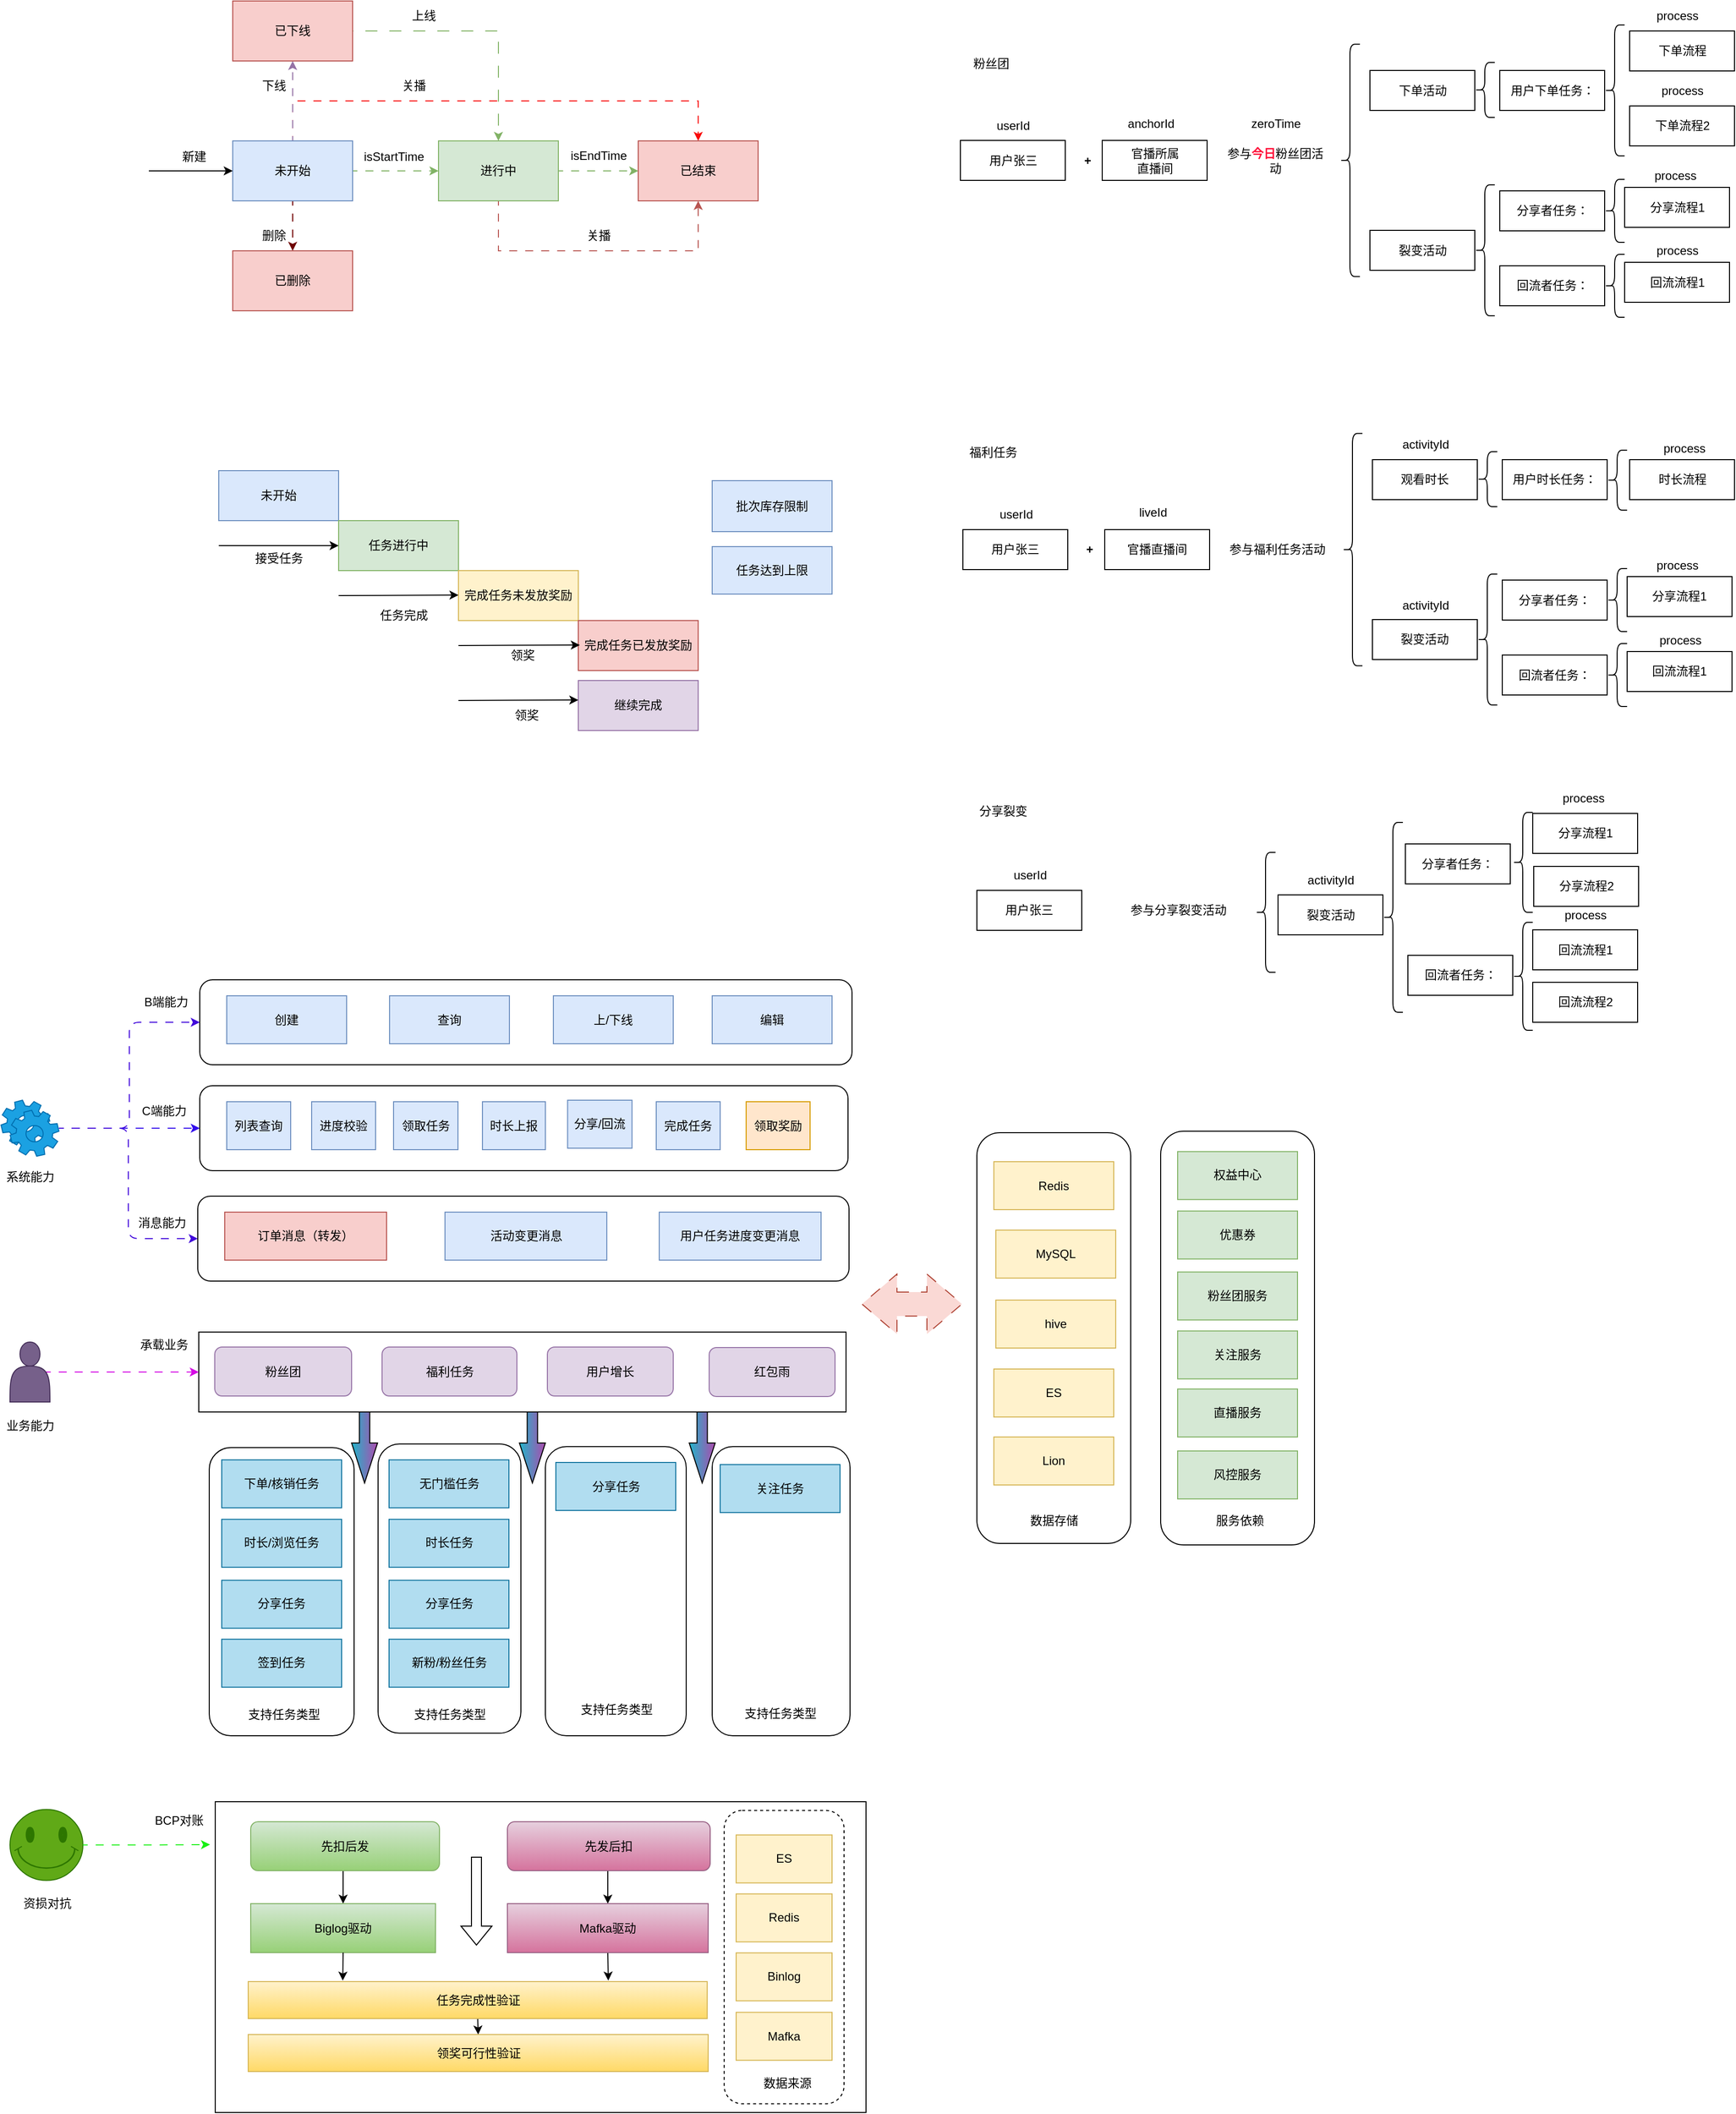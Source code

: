 <mxfile version="24.9.2">
  <diagram name="第 1 页" id="JwBe4C7Cly6Lb51yg0LG">
    <mxGraphModel dx="1242" dy="785" grid="1" gridSize="10" guides="1" tooltips="1" connect="1" arrows="1" fold="1" page="1" pageScale="1" pageWidth="827" pageHeight="1169" math="0" shadow="0">
      <root>
        <mxCell id="0" />
        <mxCell id="1" parent="0" />
        <mxCell id="-GuVQxklW3Nrgfs2IZJx-1" style="edgeStyle=orthogonalEdgeStyle;rounded=1;orthogonalLoop=1;jettySize=auto;html=1;entryX=0;entryY=0.5;entryDx=0;entryDy=0;flowAnimation=1;strokeColor=#420ADB;" parent="1" source="-GuVQxklW3Nrgfs2IZJx-4" target="-GuVQxklW3Nrgfs2IZJx-17" edge="1">
          <mxGeometry relative="1" as="geometry" />
        </mxCell>
        <mxCell id="-GuVQxklW3Nrgfs2IZJx-2" style="edgeStyle=orthogonalEdgeStyle;rounded=1;orthogonalLoop=1;jettySize=auto;html=1;entryX=0;entryY=0.5;entryDx=0;entryDy=0;strokeColor=#330eec;flowAnimation=1;" parent="1" source="-GuVQxklW3Nrgfs2IZJx-4" target="-GuVQxklW3Nrgfs2IZJx-23" edge="1">
          <mxGeometry relative="1" as="geometry" />
        </mxCell>
        <mxCell id="-GuVQxklW3Nrgfs2IZJx-3" style="edgeStyle=orthogonalEdgeStyle;rounded=1;orthogonalLoop=1;jettySize=auto;html=1;entryX=0;entryY=0.5;entryDx=0;entryDy=0;flowAnimation=1;strokeColor=#420adb;" parent="1" source="-GuVQxklW3Nrgfs2IZJx-4" target="-GuVQxklW3Nrgfs2IZJx-31" edge="1">
          <mxGeometry relative="1" as="geometry" />
        </mxCell>
        <mxCell id="-GuVQxklW3Nrgfs2IZJx-4" value="" style="shape=mxgraph.bpmn.service_task;html=1;outlineConnect=0;fillColor=#1ba1e2;strokeColor=#006EAF;fontColor=#ffffff;" parent="1" vertex="1">
          <mxGeometry x="62" y="1220" width="58" height="56" as="geometry" />
        </mxCell>
        <mxCell id="-GuVQxklW3Nrgfs2IZJx-5" value="权益中心" style="rounded=0;whiteSpace=wrap;html=1;fillColor=#d5e8d4;strokeColor=#82b366;" parent="1" vertex="1">
          <mxGeometry x="1240" y="1271.38" width="120" height="48" as="geometry" />
        </mxCell>
        <mxCell id="-GuVQxklW3Nrgfs2IZJx-6" value="优惠券" style="rounded=0;whiteSpace=wrap;html=1;fillColor=#d5e8d4;strokeColor=#82b366;" parent="1" vertex="1">
          <mxGeometry x="1240" y="1330.88" width="120" height="48" as="geometry" />
        </mxCell>
        <mxCell id="-GuVQxklW3Nrgfs2IZJx-7" value="关注服务" style="rounded=0;whiteSpace=wrap;html=1;fillColor=#d5e8d4;strokeColor=#82b366;" parent="1" vertex="1">
          <mxGeometry x="1240" y="1450.88" width="120" height="48" as="geometry" />
        </mxCell>
        <mxCell id="-GuVQxklW3Nrgfs2IZJx-8" value="服务依赖" style="text;html=1;align=center;verticalAlign=middle;resizable=0;points=[];autosize=1;" parent="1" vertex="1">
          <mxGeometry x="1269" y="1628" width="66" height="26" as="geometry" />
        </mxCell>
        <mxCell id="-GuVQxklW3Nrgfs2IZJx-9" value="Redis" style="rounded=0;whiteSpace=wrap;html=1;fillColor=#fff2cc;strokeColor=#d6b656;" parent="1" vertex="1">
          <mxGeometry x="1056" y="1281.51" width="120" height="48" as="geometry" />
        </mxCell>
        <mxCell id="-GuVQxklW3Nrgfs2IZJx-10" value="MySQL" style="rounded=0;whiteSpace=wrap;html=1;fillColor=#fff2cc;strokeColor=#d6b656;" parent="1" vertex="1">
          <mxGeometry x="1058" y="1350.0" width="120" height="48" as="geometry" />
        </mxCell>
        <mxCell id="-GuVQxklW3Nrgfs2IZJx-11" value="" style="rounded=1;whiteSpace=wrap;html=1;fillColor=none;" parent="1" vertex="1">
          <mxGeometry x="1039" y="1252.5" width="154" height="411" as="geometry" />
        </mxCell>
        <mxCell id="-GuVQxklW3Nrgfs2IZJx-12" value="数据存储" style="text;html=1;align=center;verticalAlign=middle;resizable=0;points=[];autosize=1;" parent="1" vertex="1">
          <mxGeometry x="1087" y="1632.0" width="58" height="18" as="geometry" />
        </mxCell>
        <mxCell id="-GuVQxklW3Nrgfs2IZJx-13" value="hive" style="rounded=0;whiteSpace=wrap;html=1;fillColor=#fff2cc;strokeColor=#d6b656;" parent="1" vertex="1">
          <mxGeometry x="1058" y="1420.0" width="120" height="48" as="geometry" />
        </mxCell>
        <mxCell id="-GuVQxklW3Nrgfs2IZJx-14" value="" style="rounded=0;whiteSpace=wrap;html=1;fillColor=none;" parent="1" vertex="1">
          <mxGeometry x="260" y="1452" width="648" height="80" as="geometry" />
        </mxCell>
        <mxCell id="-GuVQxklW3Nrgfs2IZJx-15" value="粉丝团服务" style="rounded=0;whiteSpace=wrap;html=1;fillColor=#d5e8d4;strokeColor=#82b366;" parent="1" vertex="1">
          <mxGeometry x="1240" y="1391.88" width="120" height="48" as="geometry" />
        </mxCell>
        <mxCell id="-GuVQxklW3Nrgfs2IZJx-16" value="系统能力" style="text;html=1;align=center;verticalAlign=middle;resizable=0;points=[];autosize=1;" parent="1" vertex="1">
          <mxGeometry x="62" y="1288" width="58" height="18" as="geometry" />
        </mxCell>
        <mxCell id="-GuVQxklW3Nrgfs2IZJx-17" value="" style="rounded=1;whiteSpace=wrap;html=1;fillColor=none;" parent="1" vertex="1">
          <mxGeometry x="261" y="1099.5" width="653" height="85" as="geometry" />
        </mxCell>
        <mxCell id="-GuVQxklW3Nrgfs2IZJx-18" value="创建" style="rounded=0;whiteSpace=wrap;html=1;fillColor=#dae8fc;strokeColor=#6c8ebf;" parent="1" vertex="1">
          <mxGeometry x="288" y="1115.5" width="120" height="48" as="geometry" />
        </mxCell>
        <mxCell id="-GuVQxklW3Nrgfs2IZJx-19" value="编辑" style="rounded=0;whiteSpace=wrap;html=1;fillColor=#dae8fc;strokeColor=#6c8ebf;" parent="1" vertex="1">
          <mxGeometry x="774" y="1115.5" width="120" height="48" as="geometry" />
        </mxCell>
        <mxCell id="-GuVQxklW3Nrgfs2IZJx-20" value="上/下线" style="rounded=0;whiteSpace=wrap;html=1;fillColor=#dae8fc;strokeColor=#6c8ebf;" parent="1" vertex="1">
          <mxGeometry x="615" y="1115.5" width="120" height="48" as="geometry" />
        </mxCell>
        <mxCell id="-GuVQxklW3Nrgfs2IZJx-21" value="查询" style="rounded=0;whiteSpace=wrap;html=1;fillColor=#dae8fc;strokeColor=#6c8ebf;" parent="1" vertex="1">
          <mxGeometry x="451" y="1115.5" width="120" height="48" as="geometry" />
        </mxCell>
        <mxCell id="-GuVQxklW3Nrgfs2IZJx-22" value="B端能力" style="text;html=1;align=center;verticalAlign=middle;resizable=0;points=[];autosize=1;" parent="1" vertex="1">
          <mxGeometry x="200" y="1113" width="54" height="18" as="geometry" />
        </mxCell>
        <mxCell id="-GuVQxklW3Nrgfs2IZJx-23" value="" style="rounded=1;whiteSpace=wrap;html=1;fillColor=none;" parent="1" vertex="1">
          <mxGeometry x="261" y="1205.5" width="649" height="85" as="geometry" />
        </mxCell>
        <mxCell id="-GuVQxklW3Nrgfs2IZJx-24" value="列表查询" style="rounded=0;whiteSpace=wrap;html=1;fillColor=#dae8fc;strokeColor=#6c8ebf;" parent="1" vertex="1">
          <mxGeometry x="288" y="1221.5" width="64" height="48" as="geometry" />
        </mxCell>
        <mxCell id="-GuVQxklW3Nrgfs2IZJx-25" value="分享/回流" style="rounded=0;whiteSpace=wrap;html=1;fillColor=#dae8fc;strokeColor=#6c8ebf;" parent="1" vertex="1">
          <mxGeometry x="629.25" y="1220" width="64.5" height="48" as="geometry" />
        </mxCell>
        <mxCell id="-GuVQxklW3Nrgfs2IZJx-26" value="领取任务" style="rounded=0;whiteSpace=wrap;html=1;fillColor=#dae8fc;strokeColor=#6c8ebf;" parent="1" vertex="1">
          <mxGeometry x="455" y="1221.5" width="64.5" height="48" as="geometry" />
        </mxCell>
        <mxCell id="-GuVQxklW3Nrgfs2IZJx-27" value="进度校验" style="rounded=0;whiteSpace=wrap;html=1;fillColor=#dae8fc;strokeColor=#6c8ebf;" parent="1" vertex="1">
          <mxGeometry x="373" y="1221.5" width="64" height="48" as="geometry" />
        </mxCell>
        <mxCell id="-GuVQxklW3Nrgfs2IZJx-28" value="完成任务" style="rounded=0;whiteSpace=wrap;html=1;fillColor=#dae8fc;strokeColor=#6c8ebf;" parent="1" vertex="1">
          <mxGeometry x="718" y="1221.5" width="64" height="48" as="geometry" />
        </mxCell>
        <mxCell id="-GuVQxklW3Nrgfs2IZJx-29" value="领取奖励" style="rounded=0;whiteSpace=wrap;html=1;fillColor=#ffe6cc;strokeColor=#d79b00;" parent="1" vertex="1">
          <mxGeometry x="808" y="1221.5" width="64" height="48" as="geometry" />
        </mxCell>
        <mxCell id="-GuVQxklW3Nrgfs2IZJx-30" value="C端能力" style="text;html=1;align=center;verticalAlign=middle;resizable=0;points=[];autosize=1;" parent="1" vertex="1">
          <mxGeometry x="197" y="1221.5" width="55" height="18" as="geometry" />
        </mxCell>
        <mxCell id="-GuVQxklW3Nrgfs2IZJx-31" value="" style="rounded=1;whiteSpace=wrap;html=1;fillColor=none;" parent="1" vertex="1">
          <mxGeometry x="259" y="1316" width="652" height="85" as="geometry" />
        </mxCell>
        <mxCell id="-GuVQxklW3Nrgfs2IZJx-32" value="订单消息（转发）" style="rounded=0;whiteSpace=wrap;html=1;fillColor=#f8cecc;strokeColor=#b85450;" parent="1" vertex="1">
          <mxGeometry x="286" y="1332" width="162" height="48" as="geometry" />
        </mxCell>
        <mxCell id="-GuVQxklW3Nrgfs2IZJx-33" value="活动变更消息" style="rounded=0;whiteSpace=wrap;html=1;fillColor=#dae8fc;strokeColor=#6c8ebf;" parent="1" vertex="1">
          <mxGeometry x="506.5" y="1332" width="162" height="48" as="geometry" />
        </mxCell>
        <mxCell id="-GuVQxklW3Nrgfs2IZJx-34" value="用户任务进度变更消息" style="rounded=0;whiteSpace=wrap;html=1;fillColor=#dae8fc;strokeColor=#6c8ebf;" parent="1" vertex="1">
          <mxGeometry x="721" y="1332" width="162" height="48" as="geometry" />
        </mxCell>
        <mxCell id="-GuVQxklW3Nrgfs2IZJx-35" value="消息能力" style="text;html=1;align=center;verticalAlign=middle;resizable=0;points=[];autosize=1;" parent="1" vertex="1">
          <mxGeometry x="194" y="1334" width="58" height="18" as="geometry" />
        </mxCell>
        <mxCell id="-GuVQxklW3Nrgfs2IZJx-36" style="edgeStyle=orthogonalEdgeStyle;rounded=1;orthogonalLoop=1;jettySize=auto;html=1;exitX=0.9;exitY=0.5;exitDx=0;exitDy=0;exitPerimeter=0;entryX=0;entryY=0.5;entryDx=0;entryDy=0;flowAnimation=1;strokeColor=#d50ce4;" parent="1" source="-GuVQxklW3Nrgfs2IZJx-37" target="-GuVQxklW3Nrgfs2IZJx-14" edge="1">
          <mxGeometry relative="1" as="geometry" />
        </mxCell>
        <mxCell id="-GuVQxklW3Nrgfs2IZJx-37" value="" style="shape=actor;whiteSpace=wrap;html=1;fillColor=#76608a;strokeColor=#432D57;fontColor=#ffffff;" parent="1" vertex="1">
          <mxGeometry x="71" y="1462" width="40" height="60" as="geometry" />
        </mxCell>
        <mxCell id="-GuVQxklW3Nrgfs2IZJx-38" value="业务能力" style="text;html=1;align=center;verticalAlign=middle;resizable=0;points=[];autosize=1;" parent="1" vertex="1">
          <mxGeometry x="62" y="1537" width="58" height="18" as="geometry" />
        </mxCell>
        <mxCell id="-GuVQxklW3Nrgfs2IZJx-39" value="" style="rounded=1;whiteSpace=wrap;html=1;fillColor=none;" parent="1" vertex="1">
          <mxGeometry x="1223" y="1251" width="154" height="414" as="geometry" />
        </mxCell>
        <mxCell id="-GuVQxklW3Nrgfs2IZJx-40" value="粉丝团" style="rounded=1;whiteSpace=wrap;html=1;fillColor=#e1d5e7;strokeColor=#9673a6;" parent="1" vertex="1">
          <mxGeometry x="276" y="1467" width="137" height="49" as="geometry" />
        </mxCell>
        <mxCell id="-GuVQxklW3Nrgfs2IZJx-41" value="福利任务" style="rounded=1;whiteSpace=wrap;html=1;fillColor=#e1d5e7;strokeColor=#9673a6;" parent="1" vertex="1">
          <mxGeometry x="443.5" y="1467" width="135" height="49" as="geometry" />
        </mxCell>
        <mxCell id="-GuVQxklW3Nrgfs2IZJx-42" value="用户增长" style="rounded=1;whiteSpace=wrap;html=1;fillColor=#e1d5e7;strokeColor=#9673a6;" parent="1" vertex="1">
          <mxGeometry x="609" y="1467" width="126" height="49" as="geometry" />
        </mxCell>
        <mxCell id="-GuVQxklW3Nrgfs2IZJx-43" value="承载业务" style="text;html=1;align=center;verticalAlign=middle;resizable=0;points=[];autosize=1;" parent="1" vertex="1">
          <mxGeometry x="195.5" y="1456" width="58" height="18" as="geometry" />
        </mxCell>
        <mxCell id="-GuVQxklW3Nrgfs2IZJx-44" value="下单/核销任务" style="rounded=0;whiteSpace=wrap;html=1;fillColor=#b1ddf0;strokeColor=#10739e;" parent="1" vertex="1">
          <mxGeometry x="283" y="1579.88" width="120" height="48" as="geometry" />
        </mxCell>
        <mxCell id="-GuVQxklW3Nrgfs2IZJx-45" value="时长/浏览任务" style="rounded=0;whiteSpace=wrap;html=1;fillColor=#b1ddf0;strokeColor=#10739e;" parent="1" vertex="1">
          <mxGeometry x="283" y="1639.38" width="120" height="48" as="geometry" />
        </mxCell>
        <mxCell id="-GuVQxklW3Nrgfs2IZJx-46" value="签到任务" style="rounded=0;whiteSpace=wrap;html=1;fillColor=#b1ddf0;strokeColor=#10739e;" parent="1" vertex="1">
          <mxGeometry x="283" y="1759.38" width="120" height="48" as="geometry" />
        </mxCell>
        <mxCell id="-GuVQxklW3Nrgfs2IZJx-47" value="支持任务类型" style="text;html=1;align=center;verticalAlign=middle;resizable=0;points=[];autosize=1;" parent="1" vertex="1">
          <mxGeometry x="303.5" y="1826" width="82" height="18" as="geometry" />
        </mxCell>
        <mxCell id="-GuVQxklW3Nrgfs2IZJx-48" value="分享任务" style="rounded=0;whiteSpace=wrap;html=1;fillColor=#b1ddf0;strokeColor=#10739e;" parent="1" vertex="1">
          <mxGeometry x="283" y="1700.38" width="120" height="48" as="geometry" />
        </mxCell>
        <mxCell id="-GuVQxklW3Nrgfs2IZJx-49" value="" style="rounded=1;whiteSpace=wrap;html=1;fillColor=none;" parent="1" vertex="1">
          <mxGeometry x="270.5" y="1567.62" width="145" height="288.38" as="geometry" />
        </mxCell>
        <mxCell id="-GuVQxklW3Nrgfs2IZJx-50" value="无门槛任务" style="rounded=0;whiteSpace=wrap;html=1;fillColor=#b1ddf0;strokeColor=#10739e;" parent="1" vertex="1">
          <mxGeometry x="450.5" y="1579.88" width="120" height="48" as="geometry" />
        </mxCell>
        <mxCell id="-GuVQxklW3Nrgfs2IZJx-51" value="时长任务" style="rounded=0;whiteSpace=wrap;html=1;fillColor=#b1ddf0;strokeColor=#10739e;" parent="1" vertex="1">
          <mxGeometry x="450.5" y="1639.38" width="120" height="48" as="geometry" />
        </mxCell>
        <mxCell id="-GuVQxklW3Nrgfs2IZJx-52" value="新粉/粉丝任务" style="rounded=0;whiteSpace=wrap;html=1;fillColor=#b1ddf0;strokeColor=#10739e;" parent="1" vertex="1">
          <mxGeometry x="450.5" y="1759.38" width="120" height="48" as="geometry" />
        </mxCell>
        <mxCell id="-GuVQxklW3Nrgfs2IZJx-53" value="支持任务类型" style="text;html=1;align=center;verticalAlign=middle;resizable=0;points=[];autosize=1;" parent="1" vertex="1">
          <mxGeometry x="470" y="1826" width="82" height="18" as="geometry" />
        </mxCell>
        <mxCell id="-GuVQxklW3Nrgfs2IZJx-54" value="分享任务" style="rounded=0;whiteSpace=wrap;html=1;fillColor=#b1ddf0;strokeColor=#10739e;" parent="1" vertex="1">
          <mxGeometry x="450.5" y="1700.38" width="120" height="48" as="geometry" />
        </mxCell>
        <mxCell id="-GuVQxklW3Nrgfs2IZJx-55" value="分享任务" style="rounded=0;whiteSpace=wrap;html=1;fillColor=#b1ddf0;strokeColor=#10739e;" parent="1" vertex="1">
          <mxGeometry x="617.5" y="1582.5" width="120" height="48" as="geometry" />
        </mxCell>
        <mxCell id="-GuVQxklW3Nrgfs2IZJx-56" value="支持任务类型" style="text;html=1;align=center;verticalAlign=middle;resizable=0;points=[];autosize=1;" parent="1" vertex="1">
          <mxGeometry x="636.5" y="1820.62" width="82" height="18" as="geometry" />
        </mxCell>
        <mxCell id="-GuVQxklW3Nrgfs2IZJx-57" value="" style="rounded=1;whiteSpace=wrap;html=1;fillColor=none;" parent="1" vertex="1">
          <mxGeometry x="439.5" y="1564" width="143" height="289.38" as="geometry" />
        </mxCell>
        <mxCell id="-GuVQxklW3Nrgfs2IZJx-58" value="" style="rounded=1;whiteSpace=wrap;html=1;fillColor=none;" parent="1" vertex="1">
          <mxGeometry x="607" y="1566.62" width="141" height="289.38" as="geometry" />
        </mxCell>
        <mxCell id="-GuVQxklW3Nrgfs2IZJx-59" value="" style="html=1;shadow=0;dashed=0;align=center;verticalAlign=middle;shape=mxgraph.arrows2.arrow;dy=0.6;dx=40;direction=south;notch=0;gradientColor=#22b5c9;fillColor=#ac4cae;" parent="1" vertex="1">
          <mxGeometry x="413" y="1532" width="26" height="71" as="geometry" />
        </mxCell>
        <mxCell id="-GuVQxklW3Nrgfs2IZJx-60" value="" style="verticalLabelPosition=bottom;verticalAlign=top;html=1;shape=mxgraph.basic.smiley;fillColor=#60a917;strokeColor=#2D7600;fontColor=#ffffff;" parent="1" vertex="1">
          <mxGeometry x="71" y="1929.75" width="73" height="71" as="geometry" />
        </mxCell>
        <mxCell id="-GuVQxklW3Nrgfs2IZJx-61" value="资损对抗" style="text;html=1;align=center;verticalAlign=middle;resizable=0;points=[];autosize=1;strokeColor=none;fillColor=none;" parent="1" vertex="1">
          <mxGeometry x="74.5" y="2011" width="66" height="26" as="geometry" />
        </mxCell>
        <mxCell id="-GuVQxklW3Nrgfs2IZJx-62" style="edgeStyle=orthogonalEdgeStyle;rounded=0;orthogonalLoop=1;jettySize=auto;html=1;exitX=0.5;exitY=1;exitDx=0;exitDy=0;entryX=0.5;entryY=0;entryDx=0;entryDy=0;" parent="1" source="-GuVQxklW3Nrgfs2IZJx-63" target="-GuVQxklW3Nrgfs2IZJx-67" edge="1">
          <mxGeometry relative="1" as="geometry" />
        </mxCell>
        <mxCell id="-GuVQxklW3Nrgfs2IZJx-63" value="先扣后发" style="rounded=1;whiteSpace=wrap;html=1;fillColor=#d5e8d4;strokeColor=#82b366;gradientColor=#97d077;" parent="1" vertex="1">
          <mxGeometry x="312" y="1942" width="189" height="49" as="geometry" />
        </mxCell>
        <mxCell id="-GuVQxklW3Nrgfs2IZJx-64" style="edgeStyle=orthogonalEdgeStyle;rounded=0;orthogonalLoop=1;jettySize=auto;html=1;exitX=0.5;exitY=1;exitDx=0;exitDy=0;entryX=0.5;entryY=0;entryDx=0;entryDy=0;" parent="1" source="-GuVQxklW3Nrgfs2IZJx-65" target="-GuVQxklW3Nrgfs2IZJx-69" edge="1">
          <mxGeometry relative="1" as="geometry" />
        </mxCell>
        <mxCell id="-GuVQxklW3Nrgfs2IZJx-65" value="先发后扣" style="rounded=1;whiteSpace=wrap;html=1;fillColor=#e6d0de;strokeColor=#996185;gradientColor=#d5739d;" parent="1" vertex="1">
          <mxGeometry x="569" y="1942" width="203" height="49" as="geometry" />
        </mxCell>
        <mxCell id="-GuVQxklW3Nrgfs2IZJx-66" value="BCP对账" style="text;html=1;align=center;verticalAlign=middle;resizable=0;points=[];autosize=1;" parent="1" vertex="1">
          <mxGeometry x="206" y="1928" width="67" height="26" as="geometry" />
        </mxCell>
        <mxCell id="-GuVQxklW3Nrgfs2IZJx-67" value="Biglog驱动" style="rounded=0;whiteSpace=wrap;html=1;fillColor=#d5e8d4;gradientColor=#97d077;strokeColor=#82b366;" parent="1" vertex="1">
          <mxGeometry x="312" y="2024" width="185" height="49" as="geometry" />
        </mxCell>
        <mxCell id="-GuVQxklW3Nrgfs2IZJx-68" style="edgeStyle=orthogonalEdgeStyle;rounded=0;orthogonalLoop=1;jettySize=auto;html=1;exitX=0.5;exitY=1;exitDx=0;exitDy=0;" parent="1" source="-GuVQxklW3Nrgfs2IZJx-69" edge="1">
          <mxGeometry relative="1" as="geometry">
            <mxPoint x="670" y="2101" as="targetPoint" />
          </mxGeometry>
        </mxCell>
        <mxCell id="-GuVQxklW3Nrgfs2IZJx-69" value="Mafka驱动" style="rounded=0;whiteSpace=wrap;html=1;fillColor=#e6d0de;gradientColor=#d5739d;strokeColor=#996185;" parent="1" vertex="1">
          <mxGeometry x="569" y="2024" width="201" height="49" as="geometry" />
        </mxCell>
        <mxCell id="-GuVQxklW3Nrgfs2IZJx-70" style="edgeStyle=orthogonalEdgeStyle;rounded=0;orthogonalLoop=1;jettySize=auto;html=1;exitX=0.5;exitY=1;exitDx=0;exitDy=0;entryX=0.5;entryY=0;entryDx=0;entryDy=0;" parent="1" source="-GuVQxklW3Nrgfs2IZJx-71" target="-GuVQxklW3Nrgfs2IZJx-72" edge="1">
          <mxGeometry relative="1" as="geometry" />
        </mxCell>
        <mxCell id="-GuVQxklW3Nrgfs2IZJx-71" value="任务完成性验证" style="rounded=0;whiteSpace=wrap;html=1;fillColor=#fff2cc;gradientColor=#ffd966;strokeColor=#d6b656;" parent="1" vertex="1">
          <mxGeometry x="309.5" y="2102" width="459.5" height="37" as="geometry" />
        </mxCell>
        <mxCell id="-GuVQxklW3Nrgfs2IZJx-72" value="领奖可行性验证" style="rounded=0;whiteSpace=wrap;html=1;fillColor=#fff2cc;gradientColor=#ffd966;strokeColor=#d6b656;" parent="1" vertex="1">
          <mxGeometry x="309.5" y="2155" width="460.5" height="37" as="geometry" />
        </mxCell>
        <mxCell id="-GuVQxklW3Nrgfs2IZJx-73" value="" style="shape=flexArrow;endArrow=classic;html=1;rounded=0;" parent="1" edge="1">
          <mxGeometry width="50" height="50" relative="1" as="geometry">
            <mxPoint x="538" y="1977" as="sourcePoint" />
            <mxPoint x="538" y="2066" as="targetPoint" />
          </mxGeometry>
        </mxCell>
        <mxCell id="-GuVQxklW3Nrgfs2IZJx-74" value="" style="rounded=0;whiteSpace=wrap;html=1;fillColor=none;" parent="1" vertex="1">
          <mxGeometry x="276.5" y="1922" width="651.5" height="311" as="geometry" />
        </mxCell>
        <mxCell id="-GuVQxklW3Nrgfs2IZJx-75" value="ES" style="rounded=0;whiteSpace=wrap;html=1;fillColor=#fff2cc;strokeColor=#d6b656;" parent="1" vertex="1">
          <mxGeometry x="798" y="1955.25" width="96" height="48" as="geometry" />
        </mxCell>
        <mxCell id="-GuVQxklW3Nrgfs2IZJx-76" value="Redis" style="rounded=0;whiteSpace=wrap;html=1;fillColor=#fff2cc;strokeColor=#d6b656;" parent="1" vertex="1">
          <mxGeometry x="798" y="2014.25" width="96" height="48" as="geometry" />
        </mxCell>
        <mxCell id="-GuVQxklW3Nrgfs2IZJx-77" value="Binlog" style="rounded=0;whiteSpace=wrap;html=1;fillColor=#fff2cc;strokeColor=#d6b656;" parent="1" vertex="1">
          <mxGeometry x="798" y="2073.25" width="96" height="48" as="geometry" />
        </mxCell>
        <mxCell id="-GuVQxklW3Nrgfs2IZJx-78" value="Mafka" style="rounded=0;whiteSpace=wrap;html=1;fillColor=#fff2cc;strokeColor=#d6b656;" parent="1" vertex="1">
          <mxGeometry x="798" y="2132.75" width="96" height="48" as="geometry" />
        </mxCell>
        <mxCell id="-GuVQxklW3Nrgfs2IZJx-79" value="" style="rounded=1;whiteSpace=wrap;html=1;fillColor=none;dashed=1;" parent="1" vertex="1">
          <mxGeometry x="786" y="1930.75" width="120" height="293.5" as="geometry" />
        </mxCell>
        <mxCell id="-GuVQxklW3Nrgfs2IZJx-80" value="数据来源" style="text;html=1;align=center;verticalAlign=middle;resizable=0;points=[];autosize=1;strokeColor=none;fillColor=none;" parent="1" vertex="1">
          <mxGeometry x="816" y="2191.25" width="66" height="26" as="geometry" />
        </mxCell>
        <mxCell id="-GuVQxklW3Nrgfs2IZJx-81" style="edgeStyle=orthogonalEdgeStyle;rounded=0;orthogonalLoop=1;jettySize=auto;html=1;exitX=1;exitY=0.5;exitDx=0;exitDy=0;exitPerimeter=0;entryX=-0.008;entryY=0.138;entryDx=0;entryDy=0;entryPerimeter=0;flowAnimation=1;strokeColor=#18f014;" parent="1" source="-GuVQxklW3Nrgfs2IZJx-60" target="-GuVQxklW3Nrgfs2IZJx-74" edge="1">
          <mxGeometry relative="1" as="geometry" />
        </mxCell>
        <mxCell id="-GuVQxklW3Nrgfs2IZJx-82" style="edgeStyle=orthogonalEdgeStyle;rounded=0;orthogonalLoop=1;jettySize=auto;html=1;exitX=0.5;exitY=1;exitDx=0;exitDy=0;entryX=0.206;entryY=-0.027;entryDx=0;entryDy=0;entryPerimeter=0;" parent="1" source="-GuVQxklW3Nrgfs2IZJx-67" target="-GuVQxklW3Nrgfs2IZJx-71" edge="1">
          <mxGeometry relative="1" as="geometry" />
        </mxCell>
        <mxCell id="-GuVQxklW3Nrgfs2IZJx-83" value="" style="rounded=1;whiteSpace=wrap;html=1;fillColor=none;" parent="1" vertex="1">
          <mxGeometry x="774" y="1566.62" width="138" height="289.38" as="geometry" />
        </mxCell>
        <mxCell id="-GuVQxklW3Nrgfs2IZJx-84" value="关注任务" style="rounded=0;whiteSpace=wrap;html=1;fillColor=#b1ddf0;strokeColor=#10739e;" parent="1" vertex="1">
          <mxGeometry x="782" y="1584.62" width="120" height="48" as="geometry" />
        </mxCell>
        <mxCell id="-GuVQxklW3Nrgfs2IZJx-85" value="红包雨" style="rounded=1;whiteSpace=wrap;html=1;fillColor=#e1d5e7;strokeColor=#9673a6;" parent="1" vertex="1">
          <mxGeometry x="771" y="1467.5" width="126" height="49" as="geometry" />
        </mxCell>
        <mxCell id="-GuVQxklW3Nrgfs2IZJx-86" value="支持任务类型" style="text;html=1;align=center;verticalAlign=middle;resizable=0;points=[];autosize=1;strokeColor=none;fillColor=none;" parent="1" vertex="1">
          <mxGeometry x="797" y="1820.62" width="90" height="26" as="geometry" />
        </mxCell>
        <mxCell id="-GuVQxklW3Nrgfs2IZJx-87" value="" style="html=1;shadow=0;dashed=0;align=center;verticalAlign=middle;shape=mxgraph.arrows2.arrow;dy=0.6;dx=40;direction=south;notch=0;gradientColor=#22b5c9;fillColor=#ac4cae;" parent="1" vertex="1">
          <mxGeometry x="581" y="1532" width="26" height="71" as="geometry" />
        </mxCell>
        <mxCell id="-GuVQxklW3Nrgfs2IZJx-88" value="" style="html=1;shadow=0;dashed=0;align=center;verticalAlign=middle;shape=mxgraph.arrows2.arrow;dy=0.6;dx=40;direction=south;notch=0;gradientColor=#22b5c9;fillColor=#ac4cae;" parent="1" vertex="1">
          <mxGeometry x="751" y="1532" width="26" height="71" as="geometry" />
        </mxCell>
        <mxCell id="-GuVQxklW3Nrgfs2IZJx-89" value="时长上报" style="rounded=0;whiteSpace=wrap;html=1;fillColor=#dae8fc;strokeColor=#6c8ebf;" parent="1" vertex="1">
          <mxGeometry x="544" y="1221.5" width="63" height="48" as="geometry" />
        </mxCell>
        <mxCell id="-GuVQxklW3Nrgfs2IZJx-90" value="直播服务" style="rounded=0;whiteSpace=wrap;html=1;fillColor=#d5e8d4;strokeColor=#82b366;" parent="1" vertex="1">
          <mxGeometry x="1240" y="1509" width="120" height="48" as="geometry" />
        </mxCell>
        <mxCell id="-GuVQxklW3Nrgfs2IZJx-91" value="风控服务" style="rounded=0;whiteSpace=wrap;html=1;fillColor=#d5e8d4;strokeColor=#82b366;" parent="1" vertex="1">
          <mxGeometry x="1240" y="1571" width="120" height="48" as="geometry" />
        </mxCell>
        <mxCell id="-GuVQxklW3Nrgfs2IZJx-92" value="ES" style="rounded=0;whiteSpace=wrap;html=1;fillColor=#fff2cc;strokeColor=#d6b656;" parent="1" vertex="1">
          <mxGeometry x="1056" y="1489.0" width="120" height="48" as="geometry" />
        </mxCell>
        <mxCell id="-GuVQxklW3Nrgfs2IZJx-93" value="Lion" style="rounded=0;whiteSpace=wrap;html=1;fillColor=#fff2cc;strokeColor=#d6b656;" parent="1" vertex="1">
          <mxGeometry x="1056" y="1557.0" width="120" height="48" as="geometry" />
        </mxCell>
        <mxCell id="-GuVQxklW3Nrgfs2IZJx-94" value="" style="html=1;shadow=0;dashed=1;align=center;verticalAlign=middle;shape=mxgraph.arrows2.twoWayArrow;dy=0.6;dx=35;dashPattern=12 12;fillColor=#fad9d5;strokeColor=#ae4132;" parent="1" vertex="1">
          <mxGeometry x="924" y="1394" width="100" height="60" as="geometry" />
        </mxCell>
        <mxCell id="-GuVQxklW3Nrgfs2IZJx-96" style="edgeStyle=orthogonalEdgeStyle;rounded=0;orthogonalLoop=1;jettySize=auto;html=1;exitX=1;exitY=0.5;exitDx=0;exitDy=0;entryX=0;entryY=0.5;entryDx=0;entryDy=0;fillColor=#d5e8d4;strokeColor=#82b366;flowAnimation=1;" parent="1" source="-GuVQxklW3Nrgfs2IZJx-100" target="-GuVQxklW3Nrgfs2IZJx-104" edge="1">
          <mxGeometry relative="1" as="geometry" />
        </mxCell>
        <mxCell id="-GuVQxklW3Nrgfs2IZJx-97" style="edgeStyle=orthogonalEdgeStyle;rounded=0;orthogonalLoop=1;jettySize=auto;html=1;exitX=0.5;exitY=0;exitDx=0;exitDy=0;entryX=0.5;entryY=0;entryDx=0;entryDy=0;strokeColor=#f90b0b;flowAnimation=1;" parent="1" source="-GuVQxklW3Nrgfs2IZJx-100" target="-GuVQxklW3Nrgfs2IZJx-112" edge="1">
          <mxGeometry relative="1" as="geometry">
            <Array as="points">
              <mxPoint x="354" y="220" />
              <mxPoint x="760" y="220" />
            </Array>
          </mxGeometry>
        </mxCell>
        <mxCell id="-GuVQxklW3Nrgfs2IZJx-98" style="edgeStyle=orthogonalEdgeStyle;rounded=0;orthogonalLoop=1;jettySize=auto;html=1;exitX=0.5;exitY=0;exitDx=0;exitDy=0;entryX=0.5;entryY=1;entryDx=0;entryDy=0;fillColor=#e1d5e7;strokeColor=#9673a6;flowAnimation=1;" parent="1" source="-GuVQxklW3Nrgfs2IZJx-100" target="-GuVQxklW3Nrgfs2IZJx-106" edge="1">
          <mxGeometry relative="1" as="geometry" />
        </mxCell>
        <mxCell id="-GuVQxklW3Nrgfs2IZJx-99" style="edgeStyle=orthogonalEdgeStyle;rounded=0;orthogonalLoop=1;jettySize=auto;html=1;exitX=0.5;exitY=1;exitDx=0;exitDy=0;entryX=0.5;entryY=0;entryDx=0;entryDy=0;fillColor=#a20025;strokeColor=#6F0000;flowAnimation=1;" parent="1" source="-GuVQxklW3Nrgfs2IZJx-100" target="-GuVQxklW3Nrgfs2IZJx-110" edge="1">
          <mxGeometry relative="1" as="geometry" />
        </mxCell>
        <mxCell id="-GuVQxklW3Nrgfs2IZJx-100" value="未开始" style="rounded=0;whiteSpace=wrap;html=1;fillColor=#dae8fc;strokeColor=#6c8ebf;" parent="1" vertex="1">
          <mxGeometry x="294" y="260" width="120" height="60" as="geometry" />
        </mxCell>
        <mxCell id="-GuVQxklW3Nrgfs2IZJx-101" value="新建" style="text;html=1;align=center;verticalAlign=middle;resizable=0;points=[];autosize=1;strokeColor=none;fillColor=none;" parent="1" vertex="1">
          <mxGeometry x="230" y="261" width="50" height="30" as="geometry" />
        </mxCell>
        <mxCell id="-GuVQxklW3Nrgfs2IZJx-102" style="edgeStyle=orthogonalEdgeStyle;rounded=0;orthogonalLoop=1;jettySize=auto;html=1;exitX=1;exitY=0.5;exitDx=0;exitDy=0;entryX=0;entryY=0.5;entryDx=0;entryDy=0;fillColor=#d5e8d4;strokeColor=#82b366;flowAnimation=1;" parent="1" source="-GuVQxklW3Nrgfs2IZJx-104" target="-GuVQxklW3Nrgfs2IZJx-112" edge="1">
          <mxGeometry relative="1" as="geometry" />
        </mxCell>
        <mxCell id="-GuVQxklW3Nrgfs2IZJx-103" style="edgeStyle=orthogonalEdgeStyle;rounded=0;orthogonalLoop=1;jettySize=auto;html=1;exitX=0.5;exitY=1;exitDx=0;exitDy=0;entryX=0.5;entryY=1;entryDx=0;entryDy=0;fillColor=#f8cecc;strokeColor=#b85450;flowAnimation=1;" parent="1" source="-GuVQxklW3Nrgfs2IZJx-104" target="-GuVQxklW3Nrgfs2IZJx-112" edge="1">
          <mxGeometry relative="1" as="geometry">
            <Array as="points">
              <mxPoint x="560" y="370" />
              <mxPoint x="760" y="370" />
            </Array>
          </mxGeometry>
        </mxCell>
        <mxCell id="-GuVQxklW3Nrgfs2IZJx-104" value="进行中" style="rounded=0;whiteSpace=wrap;html=1;fillColor=#d5e8d4;strokeColor=#82b366;" parent="1" vertex="1">
          <mxGeometry x="500" y="260" width="120" height="60" as="geometry" />
        </mxCell>
        <mxCell id="-GuVQxklW3Nrgfs2IZJx-105" style="edgeStyle=orthogonalEdgeStyle;rounded=0;orthogonalLoop=1;jettySize=auto;html=1;exitX=1;exitY=0.5;exitDx=0;exitDy=0;dashed=1;dashPattern=12 12;flowAnimation=1;fillColor=#d5e8d4;strokeColor=#82b366;" parent="1" source="-GuVQxklW3Nrgfs2IZJx-106" target="-GuVQxklW3Nrgfs2IZJx-104" edge="1">
          <mxGeometry relative="1" as="geometry" />
        </mxCell>
        <mxCell id="-GuVQxklW3Nrgfs2IZJx-106" value="已下线" style="rounded=0;whiteSpace=wrap;html=1;fillColor=#f8cecc;strokeColor=#b85450;" parent="1" vertex="1">
          <mxGeometry x="294" y="120" width="120" height="60" as="geometry" />
        </mxCell>
        <mxCell id="-GuVQxklW3Nrgfs2IZJx-107" value="下线" style="text;html=1;align=center;verticalAlign=middle;resizable=0;points=[];autosize=1;strokeColor=none;fillColor=none;" parent="1" vertex="1">
          <mxGeometry x="310" y="190" width="50" height="30" as="geometry" />
        </mxCell>
        <mxCell id="-GuVQxklW3Nrgfs2IZJx-108" value="上线" style="text;html=1;align=center;verticalAlign=middle;resizable=0;points=[];autosize=1;strokeColor=none;fillColor=none;" parent="1" vertex="1">
          <mxGeometry x="460" y="120" width="50" height="30" as="geometry" />
        </mxCell>
        <mxCell id="-GuVQxklW3Nrgfs2IZJx-109" value="isStartTime" style="text;html=1;align=center;verticalAlign=middle;resizable=0;points=[];autosize=1;strokeColor=none;fillColor=none;" parent="1" vertex="1">
          <mxGeometry x="415" y="261" width="80" height="30" as="geometry" />
        </mxCell>
        <mxCell id="-GuVQxklW3Nrgfs2IZJx-110" value="已删除" style="rounded=0;whiteSpace=wrap;html=1;fillColor=#f8cecc;strokeColor=#b85450;" parent="1" vertex="1">
          <mxGeometry x="294" y="370" width="120" height="60" as="geometry" />
        </mxCell>
        <mxCell id="-GuVQxklW3Nrgfs2IZJx-111" value="删除" style="text;html=1;align=center;verticalAlign=middle;resizable=0;points=[];autosize=1;strokeColor=none;fillColor=none;" parent="1" vertex="1">
          <mxGeometry x="310" y="340" width="50" height="30" as="geometry" />
        </mxCell>
        <mxCell id="-GuVQxklW3Nrgfs2IZJx-112" value="已结束" style="rounded=0;whiteSpace=wrap;html=1;fillColor=#f8cecc;strokeColor=#b85450;" parent="1" vertex="1">
          <mxGeometry x="700" y="260" width="120" height="60" as="geometry" />
        </mxCell>
        <mxCell id="-GuVQxklW3Nrgfs2IZJx-113" value="isEndTime" style="text;html=1;align=center;verticalAlign=middle;resizable=0;points=[];autosize=1;strokeColor=none;fillColor=none;" parent="1" vertex="1">
          <mxGeometry x="620" y="260" width="80" height="30" as="geometry" />
        </mxCell>
        <mxCell id="-GuVQxklW3Nrgfs2IZJx-114" value="关播" style="text;html=1;align=center;verticalAlign=middle;resizable=0;points=[];autosize=1;strokeColor=none;fillColor=none;" parent="1" vertex="1">
          <mxGeometry x="450" y="190" width="50" height="30" as="geometry" />
        </mxCell>
        <mxCell id="-GuVQxklW3Nrgfs2IZJx-115" value="关播" style="text;html=1;align=center;verticalAlign=middle;resizable=0;points=[];autosize=1;strokeColor=none;fillColor=none;" parent="1" vertex="1">
          <mxGeometry x="635" y="340" width="50" height="30" as="geometry" />
        </mxCell>
        <mxCell id="-GuVQxklW3Nrgfs2IZJx-116" value="" style="endArrow=classic;html=1;rounded=0;entryX=0;entryY=0.5;entryDx=0;entryDy=0;" parent="1" target="-GuVQxklW3Nrgfs2IZJx-100" edge="1">
          <mxGeometry width="50" height="50" relative="1" as="geometry">
            <mxPoint x="210" y="290" as="sourcePoint" />
            <mxPoint x="440" y="390" as="targetPoint" />
          </mxGeometry>
        </mxCell>
        <mxCell id="-GuVQxklW3Nrgfs2IZJx-117" value="未开始" style="rounded=0;whiteSpace=wrap;html=1;fillColor=#dae8fc;strokeColor=#6c8ebf;" parent="1" vertex="1">
          <mxGeometry x="280" y="590" width="120" height="50" as="geometry" />
        </mxCell>
        <mxCell id="-GuVQxklW3Nrgfs2IZJx-118" value="任务进行中" style="rounded=0;whiteSpace=wrap;html=1;fillColor=#d5e8d4;strokeColor=#82b366;" parent="1" vertex="1">
          <mxGeometry x="400" y="640" width="120" height="50" as="geometry" />
        </mxCell>
        <mxCell id="-GuVQxklW3Nrgfs2IZJx-119" value="完成任务未发放奖励" style="rounded=0;whiteSpace=wrap;html=1;fillColor=#fff2cc;strokeColor=#d6b656;" parent="1" vertex="1">
          <mxGeometry x="520" y="690" width="120" height="50" as="geometry" />
        </mxCell>
        <mxCell id="-GuVQxklW3Nrgfs2IZJx-120" value="完成任务已发放奖励" style="rounded=0;whiteSpace=wrap;html=1;fillColor=#f8cecc;strokeColor=#b85450;" parent="1" vertex="1">
          <mxGeometry x="640" y="740" width="120" height="50" as="geometry" />
        </mxCell>
        <mxCell id="-GuVQxklW3Nrgfs2IZJx-121" value="任务达到上限" style="rounded=0;whiteSpace=wrap;html=1;fillColor=#dae8fc;strokeColor=#6c8ebf;" parent="1" vertex="1">
          <mxGeometry x="774" y="666" width="120" height="47.5" as="geometry" />
        </mxCell>
        <mxCell id="-GuVQxklW3Nrgfs2IZJx-122" value="批次库存限制" style="rounded=0;whiteSpace=wrap;html=1;fillColor=#dae8fc;strokeColor=#6c8ebf;" parent="1" vertex="1">
          <mxGeometry x="774" y="600" width="120" height="51" as="geometry" />
        </mxCell>
        <mxCell id="-GuVQxklW3Nrgfs2IZJx-123" value="继续完成" style="rounded=0;whiteSpace=wrap;html=1;fillColor=#e1d5e7;strokeColor=#9673a6;" parent="1" vertex="1">
          <mxGeometry x="640" y="800" width="120" height="50" as="geometry" />
        </mxCell>
        <mxCell id="-GuVQxklW3Nrgfs2IZJx-124" value="" style="endArrow=classic;html=1;rounded=0;entryX=0;entryY=0.5;entryDx=0;entryDy=0;" parent="1" target="-GuVQxklW3Nrgfs2IZJx-118" edge="1">
          <mxGeometry width="50" height="50" relative="1" as="geometry">
            <mxPoint x="280" y="665" as="sourcePoint" />
            <mxPoint x="740" y="590" as="targetPoint" />
          </mxGeometry>
        </mxCell>
        <mxCell id="-GuVQxklW3Nrgfs2IZJx-125" value="接受任务" style="text;html=1;align=center;verticalAlign=middle;resizable=0;points=[];autosize=1;strokeColor=none;fillColor=none;" parent="1" vertex="1">
          <mxGeometry x="305" y="662.5" width="70" height="30" as="geometry" />
        </mxCell>
        <mxCell id="-GuVQxklW3Nrgfs2IZJx-126" value="" style="endArrow=classic;html=1;rounded=0;entryX=0;entryY=0.5;entryDx=0;entryDy=0;" parent="1" edge="1">
          <mxGeometry width="50" height="50" relative="1" as="geometry">
            <mxPoint x="400" y="715" as="sourcePoint" />
            <mxPoint x="520" y="714.5" as="targetPoint" />
          </mxGeometry>
        </mxCell>
        <mxCell id="-GuVQxklW3Nrgfs2IZJx-127" value="任务完成" style="text;html=1;align=center;verticalAlign=middle;resizable=0;points=[];autosize=1;strokeColor=none;fillColor=none;" parent="1" vertex="1">
          <mxGeometry x="430" y="720" width="70" height="30" as="geometry" />
        </mxCell>
        <mxCell id="-GuVQxklW3Nrgfs2IZJx-128" value="" style="endArrow=classic;html=1;rounded=0;entryX=0;entryY=0.5;entryDx=0;entryDy=0;" parent="1" edge="1">
          <mxGeometry width="50" height="50" relative="1" as="geometry">
            <mxPoint x="520" y="765" as="sourcePoint" />
            <mxPoint x="641.5" y="764.5" as="targetPoint" />
          </mxGeometry>
        </mxCell>
        <mxCell id="-GuVQxklW3Nrgfs2IZJx-129" value="领奖" style="text;html=1;align=center;verticalAlign=middle;resizable=0;points=[];autosize=1;strokeColor=none;fillColor=none;" parent="1" vertex="1">
          <mxGeometry x="559" y="760" width="50" height="30" as="geometry" />
        </mxCell>
        <mxCell id="-GuVQxklW3Nrgfs2IZJx-130" value="" style="endArrow=classic;html=1;rounded=0;entryX=0;entryY=0.5;entryDx=0;entryDy=0;" parent="1" edge="1">
          <mxGeometry width="50" height="50" relative="1" as="geometry">
            <mxPoint x="520" y="820" as="sourcePoint" />
            <mxPoint x="640" y="819.5" as="targetPoint" />
          </mxGeometry>
        </mxCell>
        <mxCell id="-GuVQxklW3Nrgfs2IZJx-131" value="领奖" style="text;html=1;align=center;verticalAlign=middle;resizable=0;points=[];autosize=1;strokeColor=none;fillColor=none;" parent="1" vertex="1">
          <mxGeometry x="562.5" y="820" width="50" height="30" as="geometry" />
        </mxCell>
        <mxCell id="1URG5K_VqBV1BN_B9_ge-1" value="用户张三" style="rounded=0;whiteSpace=wrap;html=1;" vertex="1" parent="1">
          <mxGeometry x="1022.5" y="259.5" width="105" height="40" as="geometry" />
        </mxCell>
        <mxCell id="1URG5K_VqBV1BN_B9_ge-2" value="官播所属&lt;div&gt;直播间&lt;/div&gt;" style="rounded=0;whiteSpace=wrap;html=1;" vertex="1" parent="1">
          <mxGeometry x="1164.5" y="259.5" width="105" height="40" as="geometry" />
        </mxCell>
        <mxCell id="1URG5K_VqBV1BN_B9_ge-3" value="&lt;b&gt;+&lt;/b&gt;" style="text;html=1;align=center;verticalAlign=middle;whiteSpace=wrap;rounded=0;" vertex="1" parent="1">
          <mxGeometry x="1134.5" y="264.5" width="30" height="30" as="geometry" />
        </mxCell>
        <mxCell id="1URG5K_VqBV1BN_B9_ge-4" value="参与&lt;b&gt;&lt;font color=&quot;#ff143c&quot;&gt;今日&lt;/font&gt;&lt;/b&gt;粉丝团活动" style="text;html=1;align=center;verticalAlign=middle;whiteSpace=wrap;rounded=0;" vertex="1" parent="1">
          <mxGeometry x="1282.5" y="264.5" width="110" height="30" as="geometry" />
        </mxCell>
        <mxCell id="1URG5K_VqBV1BN_B9_ge-5" value="" style="shape=curlyBracket;whiteSpace=wrap;html=1;rounded=1;labelPosition=left;verticalLabelPosition=middle;align=right;verticalAlign=middle;size=0.5;" vertex="1" parent="1">
          <mxGeometry x="1402.5" y="163.25" width="20" height="232.5" as="geometry" />
        </mxCell>
        <mxCell id="1URG5K_VqBV1BN_B9_ge-6" value="下单活动" style="rounded=0;whiteSpace=wrap;html=1;" vertex="1" parent="1">
          <mxGeometry x="1432.5" y="189.5" width="105" height="40" as="geometry" />
        </mxCell>
        <mxCell id="1URG5K_VqBV1BN_B9_ge-7" value="裂变活动" style="rounded=0;whiteSpace=wrap;html=1;" vertex="1" parent="1">
          <mxGeometry x="1432.5" y="349.5" width="105" height="40" as="geometry" />
        </mxCell>
        <mxCell id="1URG5K_VqBV1BN_B9_ge-8" value="" style="shape=curlyBracket;whiteSpace=wrap;html=1;rounded=1;labelPosition=left;verticalLabelPosition=middle;align=right;verticalAlign=middle;size=0.5;" vertex="1" parent="1">
          <mxGeometry x="1537.5" y="181.5" width="20" height="55" as="geometry" />
        </mxCell>
        <mxCell id="1URG5K_VqBV1BN_B9_ge-9" value="用户下单任务：" style="rounded=0;whiteSpace=wrap;html=1;" vertex="1" parent="1">
          <mxGeometry x="1562.5" y="189.5" width="105" height="40" as="geometry" />
        </mxCell>
        <mxCell id="1URG5K_VqBV1BN_B9_ge-10" value="" style="shape=curlyBracket;whiteSpace=wrap;html=1;rounded=1;labelPosition=left;verticalLabelPosition=middle;align=right;verticalAlign=middle;size=0.5;" vertex="1" parent="1">
          <mxGeometry x="1537.5" y="304" width="20" height="131" as="geometry" />
        </mxCell>
        <mxCell id="1URG5K_VqBV1BN_B9_ge-11" value="分享者任务：" style="rounded=0;whiteSpace=wrap;html=1;" vertex="1" parent="1">
          <mxGeometry x="1562.5" y="310" width="105" height="40" as="geometry" />
        </mxCell>
        <mxCell id="1URG5K_VqBV1BN_B9_ge-12" value="回流者任务：" style="rounded=0;whiteSpace=wrap;html=1;" vertex="1" parent="1">
          <mxGeometry x="1562.5" y="385" width="105" height="40" as="geometry" />
        </mxCell>
        <mxCell id="1URG5K_VqBV1BN_B9_ge-13" value="" style="shape=curlyBracket;whiteSpace=wrap;html=1;rounded=1;labelPosition=left;verticalLabelPosition=middle;align=right;verticalAlign=middle;size=0.5;" vertex="1" parent="1">
          <mxGeometry x="1667.5" y="144" width="20" height="131" as="geometry" />
        </mxCell>
        <mxCell id="1URG5K_VqBV1BN_B9_ge-14" value="下单流程" style="rounded=0;whiteSpace=wrap;html=1;" vertex="1" parent="1">
          <mxGeometry x="1692.5" y="150" width="105" height="40" as="geometry" />
        </mxCell>
        <mxCell id="1URG5K_VqBV1BN_B9_ge-15" value="下单流程2" style="rounded=0;whiteSpace=wrap;html=1;" vertex="1" parent="1">
          <mxGeometry x="1692.5" y="225" width="105" height="40" as="geometry" />
        </mxCell>
        <mxCell id="1URG5K_VqBV1BN_B9_ge-16" value="" style="shape=curlyBracket;whiteSpace=wrap;html=1;rounded=1;labelPosition=left;verticalLabelPosition=middle;align=right;verticalAlign=middle;size=0.5;" vertex="1" parent="1">
          <mxGeometry x="1667.5" y="298.5" width="20" height="63" as="geometry" />
        </mxCell>
        <mxCell id="1URG5K_VqBV1BN_B9_ge-17" value="分享流程1" style="rounded=0;whiteSpace=wrap;html=1;" vertex="1" parent="1">
          <mxGeometry x="1687.5" y="306.5" width="105" height="40" as="geometry" />
        </mxCell>
        <mxCell id="1URG5K_VqBV1BN_B9_ge-18" value="" style="shape=curlyBracket;whiteSpace=wrap;html=1;rounded=1;labelPosition=left;verticalLabelPosition=middle;align=right;verticalAlign=middle;size=0.5;" vertex="1" parent="1">
          <mxGeometry x="1667.5" y="373.5" width="20" height="63" as="geometry" />
        </mxCell>
        <mxCell id="1URG5K_VqBV1BN_B9_ge-19" value="回流流程1" style="rounded=0;whiteSpace=wrap;html=1;" vertex="1" parent="1">
          <mxGeometry x="1687.5" y="381.5" width="105" height="40" as="geometry" />
        </mxCell>
        <mxCell id="1URG5K_VqBV1BN_B9_ge-20" value="userId" style="text;html=1;align=center;verticalAlign=middle;resizable=0;points=[];autosize=1;strokeColor=none;fillColor=none;" vertex="1" parent="1">
          <mxGeometry x="1045" y="229.5" width="60" height="30" as="geometry" />
        </mxCell>
        <mxCell id="1URG5K_VqBV1BN_B9_ge-21" value="anchorId" style="text;html=1;align=center;verticalAlign=middle;resizable=0;points=[];autosize=1;strokeColor=none;fillColor=none;" vertex="1" parent="1">
          <mxGeometry x="1177.5" y="227.5" width="70" height="30" as="geometry" />
        </mxCell>
        <mxCell id="1URG5K_VqBV1BN_B9_ge-22" value="zeroTime" style="text;html=1;align=center;verticalAlign=middle;resizable=0;points=[];autosize=1;strokeColor=none;fillColor=none;" vertex="1" parent="1">
          <mxGeometry x="1302.5" y="227.5" width="70" height="30" as="geometry" />
        </mxCell>
        <mxCell id="1URG5K_VqBV1BN_B9_ge-23" value="process" style="text;html=1;align=center;verticalAlign=middle;resizable=0;points=[];autosize=1;strokeColor=none;fillColor=none;" vertex="1" parent="1">
          <mxGeometry x="1705" y="120" width="70" height="30" as="geometry" />
        </mxCell>
        <mxCell id="1URG5K_VqBV1BN_B9_ge-24" value="process" style="text;html=1;align=center;verticalAlign=middle;resizable=0;points=[];autosize=1;strokeColor=none;fillColor=none;" vertex="1" parent="1">
          <mxGeometry x="1710" y="195" width="70" height="30" as="geometry" />
        </mxCell>
        <mxCell id="1URG5K_VqBV1BN_B9_ge-25" value="process" style="text;html=1;align=center;verticalAlign=middle;resizable=0;points=[];autosize=1;strokeColor=none;fillColor=none;" vertex="1" parent="1">
          <mxGeometry x="1702.5" y="280" width="70" height="30" as="geometry" />
        </mxCell>
        <mxCell id="1URG5K_VqBV1BN_B9_ge-26" value="process" style="text;html=1;align=center;verticalAlign=middle;resizable=0;points=[];autosize=1;strokeColor=none;fillColor=none;" vertex="1" parent="1">
          <mxGeometry x="1705" y="355" width="70" height="30" as="geometry" />
        </mxCell>
        <mxCell id="1URG5K_VqBV1BN_B9_ge-27" value="粉丝团" style="text;html=1;align=center;verticalAlign=middle;resizable=0;points=[];autosize=1;strokeColor=none;fillColor=none;" vertex="1" parent="1">
          <mxGeometry x="1022.5" y="167.5" width="60" height="30" as="geometry" />
        </mxCell>
        <mxCell id="1URG5K_VqBV1BN_B9_ge-28" value="用户张三" style="rounded=0;whiteSpace=wrap;html=1;" vertex="1" parent="1">
          <mxGeometry x="1025" y="649" width="105" height="40" as="geometry" />
        </mxCell>
        <mxCell id="1URG5K_VqBV1BN_B9_ge-29" value="官播&lt;span style=&quot;background-color: initial;&quot;&gt;直播间&lt;/span&gt;" style="rounded=0;whiteSpace=wrap;html=1;" vertex="1" parent="1">
          <mxGeometry x="1167" y="649" width="105" height="40" as="geometry" />
        </mxCell>
        <mxCell id="1URG5K_VqBV1BN_B9_ge-30" value="&lt;b&gt;+&lt;/b&gt;" style="text;html=1;align=center;verticalAlign=middle;whiteSpace=wrap;rounded=0;" vertex="1" parent="1">
          <mxGeometry x="1137" y="654" width="30" height="30" as="geometry" />
        </mxCell>
        <mxCell id="1URG5K_VqBV1BN_B9_ge-31" value="参与福利任务活动" style="text;html=1;align=center;verticalAlign=middle;whiteSpace=wrap;rounded=0;" vertex="1" parent="1">
          <mxGeometry x="1285" y="654" width="110" height="30" as="geometry" />
        </mxCell>
        <mxCell id="1URG5K_VqBV1BN_B9_ge-32" value="" style="shape=curlyBracket;whiteSpace=wrap;html=1;rounded=1;labelPosition=left;verticalLabelPosition=middle;align=right;verticalAlign=middle;size=0.5;" vertex="1" parent="1">
          <mxGeometry x="1405" y="552.75" width="20" height="232.5" as="geometry" />
        </mxCell>
        <mxCell id="1URG5K_VqBV1BN_B9_ge-33" value="观看时长" style="rounded=0;whiteSpace=wrap;html=1;" vertex="1" parent="1">
          <mxGeometry x="1435" y="579" width="105" height="40" as="geometry" />
        </mxCell>
        <mxCell id="1URG5K_VqBV1BN_B9_ge-34" value="裂变活动" style="rounded=0;whiteSpace=wrap;html=1;" vertex="1" parent="1">
          <mxGeometry x="1435" y="739" width="105" height="40" as="geometry" />
        </mxCell>
        <mxCell id="1URG5K_VqBV1BN_B9_ge-35" value="" style="shape=curlyBracket;whiteSpace=wrap;html=1;rounded=1;labelPosition=left;verticalLabelPosition=middle;align=right;verticalAlign=middle;size=0.5;" vertex="1" parent="1">
          <mxGeometry x="1540" y="571" width="20" height="55" as="geometry" />
        </mxCell>
        <mxCell id="1URG5K_VqBV1BN_B9_ge-36" value="用户时长任务：" style="rounded=0;whiteSpace=wrap;html=1;" vertex="1" parent="1">
          <mxGeometry x="1565" y="579" width="105" height="40" as="geometry" />
        </mxCell>
        <mxCell id="1URG5K_VqBV1BN_B9_ge-37" value="" style="shape=curlyBracket;whiteSpace=wrap;html=1;rounded=1;labelPosition=left;verticalLabelPosition=middle;align=right;verticalAlign=middle;size=0.5;" vertex="1" parent="1">
          <mxGeometry x="1540" y="693.5" width="20" height="131" as="geometry" />
        </mxCell>
        <mxCell id="1URG5K_VqBV1BN_B9_ge-38" value="分享者任务：" style="rounded=0;whiteSpace=wrap;html=1;" vertex="1" parent="1">
          <mxGeometry x="1565" y="699.5" width="105" height="40" as="geometry" />
        </mxCell>
        <mxCell id="1URG5K_VqBV1BN_B9_ge-39" value="回流者任务：" style="rounded=0;whiteSpace=wrap;html=1;" vertex="1" parent="1">
          <mxGeometry x="1565" y="774.5" width="105" height="40" as="geometry" />
        </mxCell>
        <mxCell id="1URG5K_VqBV1BN_B9_ge-40" value="" style="shape=curlyBracket;whiteSpace=wrap;html=1;rounded=1;labelPosition=left;verticalLabelPosition=middle;align=right;verticalAlign=middle;size=0.5;" vertex="1" parent="1">
          <mxGeometry x="1670" y="569.5" width="20" height="60" as="geometry" />
        </mxCell>
        <mxCell id="1URG5K_VqBV1BN_B9_ge-41" value="时长流程" style="rounded=0;whiteSpace=wrap;html=1;" vertex="1" parent="1">
          <mxGeometry x="1692.5" y="579" width="105" height="40" as="geometry" />
        </mxCell>
        <mxCell id="1URG5K_VqBV1BN_B9_ge-42" value="" style="shape=curlyBracket;whiteSpace=wrap;html=1;rounded=1;labelPosition=left;verticalLabelPosition=middle;align=right;verticalAlign=middle;size=0.5;" vertex="1" parent="1">
          <mxGeometry x="1670" y="688" width="20" height="63" as="geometry" />
        </mxCell>
        <mxCell id="1URG5K_VqBV1BN_B9_ge-43" value="分享流程1" style="rounded=0;whiteSpace=wrap;html=1;" vertex="1" parent="1">
          <mxGeometry x="1690" y="696" width="105" height="40" as="geometry" />
        </mxCell>
        <mxCell id="1URG5K_VqBV1BN_B9_ge-44" value="" style="shape=curlyBracket;whiteSpace=wrap;html=1;rounded=1;labelPosition=left;verticalLabelPosition=middle;align=right;verticalAlign=middle;size=0.5;" vertex="1" parent="1">
          <mxGeometry x="1670" y="763" width="20" height="63" as="geometry" />
        </mxCell>
        <mxCell id="1URG5K_VqBV1BN_B9_ge-45" value="回流流程1" style="rounded=0;whiteSpace=wrap;html=1;" vertex="1" parent="1">
          <mxGeometry x="1690" y="771" width="105" height="40" as="geometry" />
        </mxCell>
        <mxCell id="1URG5K_VqBV1BN_B9_ge-46" value="userId" style="text;html=1;align=center;verticalAlign=middle;resizable=0;points=[];autosize=1;strokeColor=none;fillColor=none;" vertex="1" parent="1">
          <mxGeometry x="1047.5" y="619" width="60" height="30" as="geometry" />
        </mxCell>
        <mxCell id="1URG5K_VqBV1BN_B9_ge-47" value="liveId" style="text;html=1;align=center;verticalAlign=middle;resizable=0;points=[];autosize=1;strokeColor=none;fillColor=none;" vertex="1" parent="1">
          <mxGeometry x="1190" y="617" width="50" height="30" as="geometry" />
        </mxCell>
        <mxCell id="1URG5K_VqBV1BN_B9_ge-48" value="process" style="text;html=1;align=center;verticalAlign=middle;resizable=0;points=[];autosize=1;strokeColor=none;fillColor=none;" vertex="1" parent="1">
          <mxGeometry x="1712" y="553" width="70" height="30" as="geometry" />
        </mxCell>
        <mxCell id="1URG5K_VqBV1BN_B9_ge-49" value="process" style="text;html=1;align=center;verticalAlign=middle;resizable=0;points=[];autosize=1;strokeColor=none;fillColor=none;" vertex="1" parent="1">
          <mxGeometry x="1705" y="669.5" width="70" height="30" as="geometry" />
        </mxCell>
        <mxCell id="1URG5K_VqBV1BN_B9_ge-50" value="process" style="text;html=1;align=center;verticalAlign=middle;resizable=0;points=[];autosize=1;strokeColor=none;fillColor=none;" vertex="1" parent="1">
          <mxGeometry x="1707.5" y="744.5" width="70" height="30" as="geometry" />
        </mxCell>
        <mxCell id="1URG5K_VqBV1BN_B9_ge-51" value="福利任务" style="text;html=1;align=center;verticalAlign=middle;resizable=0;points=[];autosize=1;strokeColor=none;fillColor=none;" vertex="1" parent="1">
          <mxGeometry x="1020" y="557" width="70" height="30" as="geometry" />
        </mxCell>
        <mxCell id="1URG5K_VqBV1BN_B9_ge-52" value="activityId" style="text;html=1;align=center;verticalAlign=middle;resizable=0;points=[];autosize=1;strokeColor=none;fillColor=none;" vertex="1" parent="1">
          <mxGeometry x="1452.5" y="549" width="70" height="30" as="geometry" />
        </mxCell>
        <mxCell id="1URG5K_VqBV1BN_B9_ge-53" value="activityId" style="text;html=1;align=center;verticalAlign=middle;resizable=0;points=[];autosize=1;strokeColor=none;fillColor=none;" vertex="1" parent="1">
          <mxGeometry x="1452.5" y="709.5" width="70" height="30" as="geometry" />
        </mxCell>
        <mxCell id="1URG5K_VqBV1BN_B9_ge-54" value="用户张三" style="rounded=0;whiteSpace=wrap;html=1;" vertex="1" parent="1">
          <mxGeometry x="1039" y="1010" width="105" height="40" as="geometry" />
        </mxCell>
        <mxCell id="1URG5K_VqBV1BN_B9_ge-57" value="参与分享裂变活动" style="text;html=1;align=center;verticalAlign=middle;whiteSpace=wrap;rounded=0;" vertex="1" parent="1">
          <mxGeometry x="1186" y="1015" width="110" height="30" as="geometry" />
        </mxCell>
        <mxCell id="1URG5K_VqBV1BN_B9_ge-58" value="" style="shape=curlyBracket;whiteSpace=wrap;html=1;rounded=1;labelPosition=left;verticalLabelPosition=middle;align=right;verticalAlign=middle;size=0.5;" vertex="1" parent="1">
          <mxGeometry x="1318" y="972" width="20" height="120" as="geometry" />
        </mxCell>
        <mxCell id="1URG5K_VqBV1BN_B9_ge-60" value="裂变活动" style="rounded=0;whiteSpace=wrap;html=1;" vertex="1" parent="1">
          <mxGeometry x="1340.5" y="1014.5" width="105" height="40" as="geometry" />
        </mxCell>
        <mxCell id="1URG5K_VqBV1BN_B9_ge-63" value="" style="shape=curlyBracket;whiteSpace=wrap;html=1;rounded=1;labelPosition=left;verticalLabelPosition=middle;align=right;verticalAlign=middle;size=0.5;" vertex="1" parent="1">
          <mxGeometry x="1445.5" y="942" width="20" height="190" as="geometry" />
        </mxCell>
        <mxCell id="1URG5K_VqBV1BN_B9_ge-64" value="分享者任务：" style="rounded=0;whiteSpace=wrap;html=1;" vertex="1" parent="1">
          <mxGeometry x="1468" y="963.5" width="105" height="40" as="geometry" />
        </mxCell>
        <mxCell id="1URG5K_VqBV1BN_B9_ge-65" value="回流者任务：" style="rounded=0;whiteSpace=wrap;html=1;" vertex="1" parent="1">
          <mxGeometry x="1470.5" y="1075" width="105" height="40" as="geometry" />
        </mxCell>
        <mxCell id="1URG5K_VqBV1BN_B9_ge-68" value="" style="shape=curlyBracket;whiteSpace=wrap;html=1;rounded=1;labelPosition=left;verticalLabelPosition=middle;align=right;verticalAlign=middle;size=0.5;" vertex="1" parent="1">
          <mxGeometry x="1575.5" y="932" width="20" height="100" as="geometry" />
        </mxCell>
        <mxCell id="1URG5K_VqBV1BN_B9_ge-69" value="分享流程1" style="rounded=0;whiteSpace=wrap;html=1;" vertex="1" parent="1">
          <mxGeometry x="1595.5" y="933" width="105" height="40" as="geometry" />
        </mxCell>
        <mxCell id="1URG5K_VqBV1BN_B9_ge-70" value="" style="shape=curlyBracket;whiteSpace=wrap;html=1;rounded=1;labelPosition=left;verticalLabelPosition=middle;align=right;verticalAlign=middle;size=0.5;" vertex="1" parent="1">
          <mxGeometry x="1575.5" y="1042" width="20" height="108" as="geometry" />
        </mxCell>
        <mxCell id="1URG5K_VqBV1BN_B9_ge-71" value="回流流程1" style="rounded=0;whiteSpace=wrap;html=1;" vertex="1" parent="1">
          <mxGeometry x="1595.5" y="1049.5" width="105" height="40" as="geometry" />
        </mxCell>
        <mxCell id="1URG5K_VqBV1BN_B9_ge-72" value="userId" style="text;html=1;align=center;verticalAlign=middle;resizable=0;points=[];autosize=1;strokeColor=none;fillColor=none;" vertex="1" parent="1">
          <mxGeometry x="1061.5" y="980" width="60" height="30" as="geometry" />
        </mxCell>
        <mxCell id="1URG5K_VqBV1BN_B9_ge-75" value="process" style="text;html=1;align=center;verticalAlign=middle;resizable=0;points=[];autosize=1;strokeColor=none;fillColor=none;" vertex="1" parent="1">
          <mxGeometry x="1610.5" y="903" width="70" height="30" as="geometry" />
        </mxCell>
        <mxCell id="1URG5K_VqBV1BN_B9_ge-76" value="process" style="text;html=1;align=center;verticalAlign=middle;resizable=0;points=[];autosize=1;strokeColor=none;fillColor=none;" vertex="1" parent="1">
          <mxGeometry x="1613" y="1020" width="70" height="30" as="geometry" />
        </mxCell>
        <mxCell id="1URG5K_VqBV1BN_B9_ge-77" value="分享裂变" style="text;html=1;align=center;verticalAlign=middle;resizable=0;points=[];autosize=1;strokeColor=none;fillColor=none;" vertex="1" parent="1">
          <mxGeometry x="1030" y="915.5" width="70" height="30" as="geometry" />
        </mxCell>
        <mxCell id="1URG5K_VqBV1BN_B9_ge-79" value="activityId" style="text;html=1;align=center;verticalAlign=middle;resizable=0;points=[];autosize=1;strokeColor=none;fillColor=none;" vertex="1" parent="1">
          <mxGeometry x="1358" y="985" width="70" height="30" as="geometry" />
        </mxCell>
        <mxCell id="1URG5K_VqBV1BN_B9_ge-80" value="回流流程2" style="rounded=0;whiteSpace=wrap;html=1;" vertex="1" parent="1">
          <mxGeometry x="1595.5" y="1102" width="105" height="40" as="geometry" />
        </mxCell>
        <mxCell id="1URG5K_VqBV1BN_B9_ge-81" value="分享流程2" style="rounded=0;whiteSpace=wrap;html=1;" vertex="1" parent="1">
          <mxGeometry x="1596.5" y="986" width="105" height="40" as="geometry" />
        </mxCell>
      </root>
    </mxGraphModel>
  </diagram>
</mxfile>

